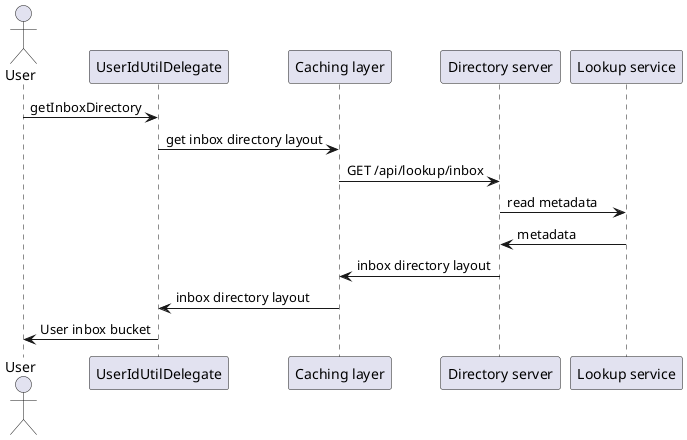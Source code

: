 @startuml

actor User as u
u->"UserIdUtilDelegate" as r : getInboxDirectory
r->"Caching layer" as c : get inbox directory layout
c->"Directory server" as d : GET /api/lookup/inbox
d->"Lookup service" as ls : read metadata
ls->d : metadata
d->c : inbox directory layout
c->r : inbox directory layout
r->u : User inbox bucket

@enduml
